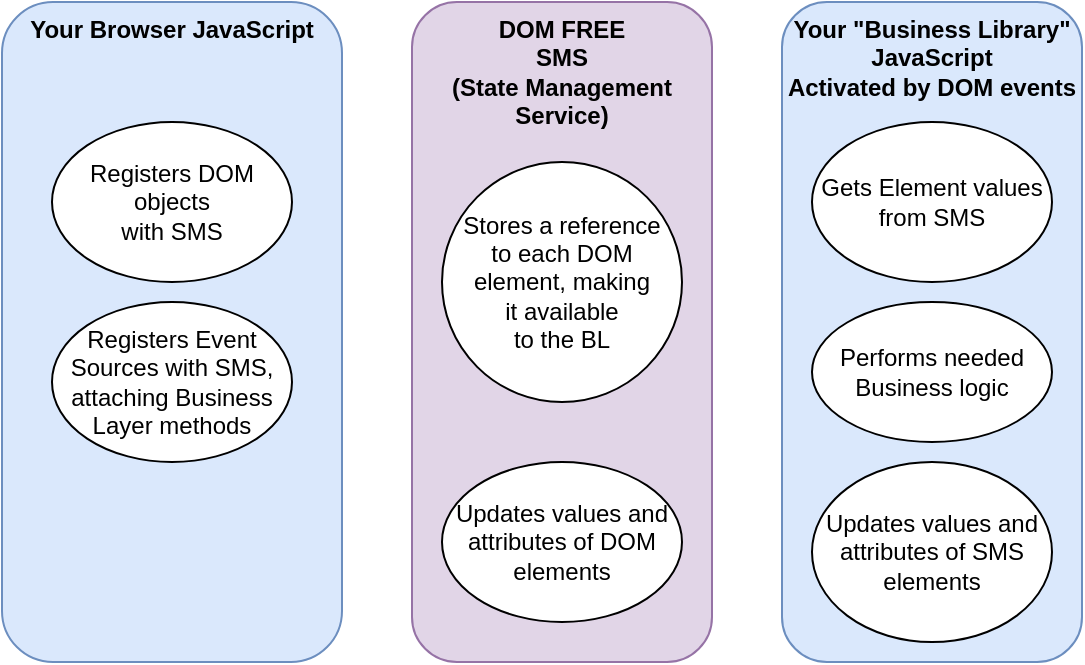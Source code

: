 <mxfile version="20.7.4" type="github"><diagram id="r4Rfx2sB27aUpCLin4zI" name="Page-1"><mxGraphModel dx="612" dy="460" grid="1" gridSize="10" guides="1" tooltips="1" connect="1" arrows="1" fold="1" page="1" pageScale="1" pageWidth="850" pageHeight="1100" math="0" shadow="0"><root><mxCell id="0"/><mxCell id="1" parent="0"/><mxCell id="91GSV8DJHnnXLhYhKvte-1" value="Your Browser JavaScript" style="rounded=1;whiteSpace=wrap;html=1;verticalAlign=top;fillColor=#dae8fc;strokeColor=#6c8ebf;fontStyle=1" vertex="1" parent="1"><mxGeometry x="70" y="80" width="170" height="330" as="geometry"/></mxCell><mxCell id="91GSV8DJHnnXLhYhKvte-2" value="DOM FREE&lt;br&gt;SMS&lt;br&gt;(State Management Service)" style="rounded=1;whiteSpace=wrap;html=1;verticalAlign=top;labelBackgroundColor=none;fillColor=#e1d5e7;strokeColor=#9673a6;fontStyle=1" vertex="1" parent="1"><mxGeometry x="275" y="80" width="150" height="330" as="geometry"/></mxCell><mxCell id="91GSV8DJHnnXLhYhKvte-3" value="Your &quot;Business Library&quot; JavaScript&lt;br&gt;Activated by DOM events" style="rounded=1;whiteSpace=wrap;html=1;verticalAlign=top;fillColor=#dae8fc;strokeColor=#6c8ebf;fontStyle=1" vertex="1" parent="1"><mxGeometry x="460" y="80" width="150" height="330" as="geometry"/></mxCell><mxCell id="91GSV8DJHnnXLhYhKvte-5" value="Registers DOM objects&lt;br&gt;with SMS" style="ellipse;whiteSpace=wrap;html=1;" vertex="1" parent="1"><mxGeometry x="95" y="140" width="120" height="80" as="geometry"/></mxCell><mxCell id="91GSV8DJHnnXLhYhKvte-6" value="Registers Event Sources with SMS, attaching Business Layer methods" style="ellipse;whiteSpace=wrap;html=1;" vertex="1" parent="1"><mxGeometry x="95" y="230" width="120" height="80" as="geometry"/></mxCell><mxCell id="91GSV8DJHnnXLhYhKvte-7" value="Gets Element values from SMS" style="ellipse;whiteSpace=wrap;html=1;" vertex="1" parent="1"><mxGeometry x="475" y="140" width="120" height="80" as="geometry"/></mxCell><mxCell id="91GSV8DJHnnXLhYhKvte-8" value="Performs needed Business logic" style="ellipse;whiteSpace=wrap;html=1;" vertex="1" parent="1"><mxGeometry x="475" y="230" width="120" height="70" as="geometry"/></mxCell><mxCell id="91GSV8DJHnnXLhYhKvte-10" value="Updates values and attributes of SMS elements" style="ellipse;whiteSpace=wrap;html=1;" vertex="1" parent="1"><mxGeometry x="475" y="310" width="120" height="90" as="geometry"/></mxCell><mxCell id="91GSV8DJHnnXLhYhKvte-11" value="Updates values and attributes of DOM elements" style="ellipse;whiteSpace=wrap;html=1;" vertex="1" parent="1"><mxGeometry x="290" y="310" width="120" height="80" as="geometry"/></mxCell><mxCell id="91GSV8DJHnnXLhYhKvte-12" value="Stores a reference&lt;br&gt;to each DOM element, making&lt;br&gt;it available &lt;br&gt;to the BL" style="ellipse;whiteSpace=wrap;html=1;" vertex="1" parent="1"><mxGeometry x="290" y="160" width="120" height="120" as="geometry"/></mxCell></root></mxGraphModel></diagram></mxfile>